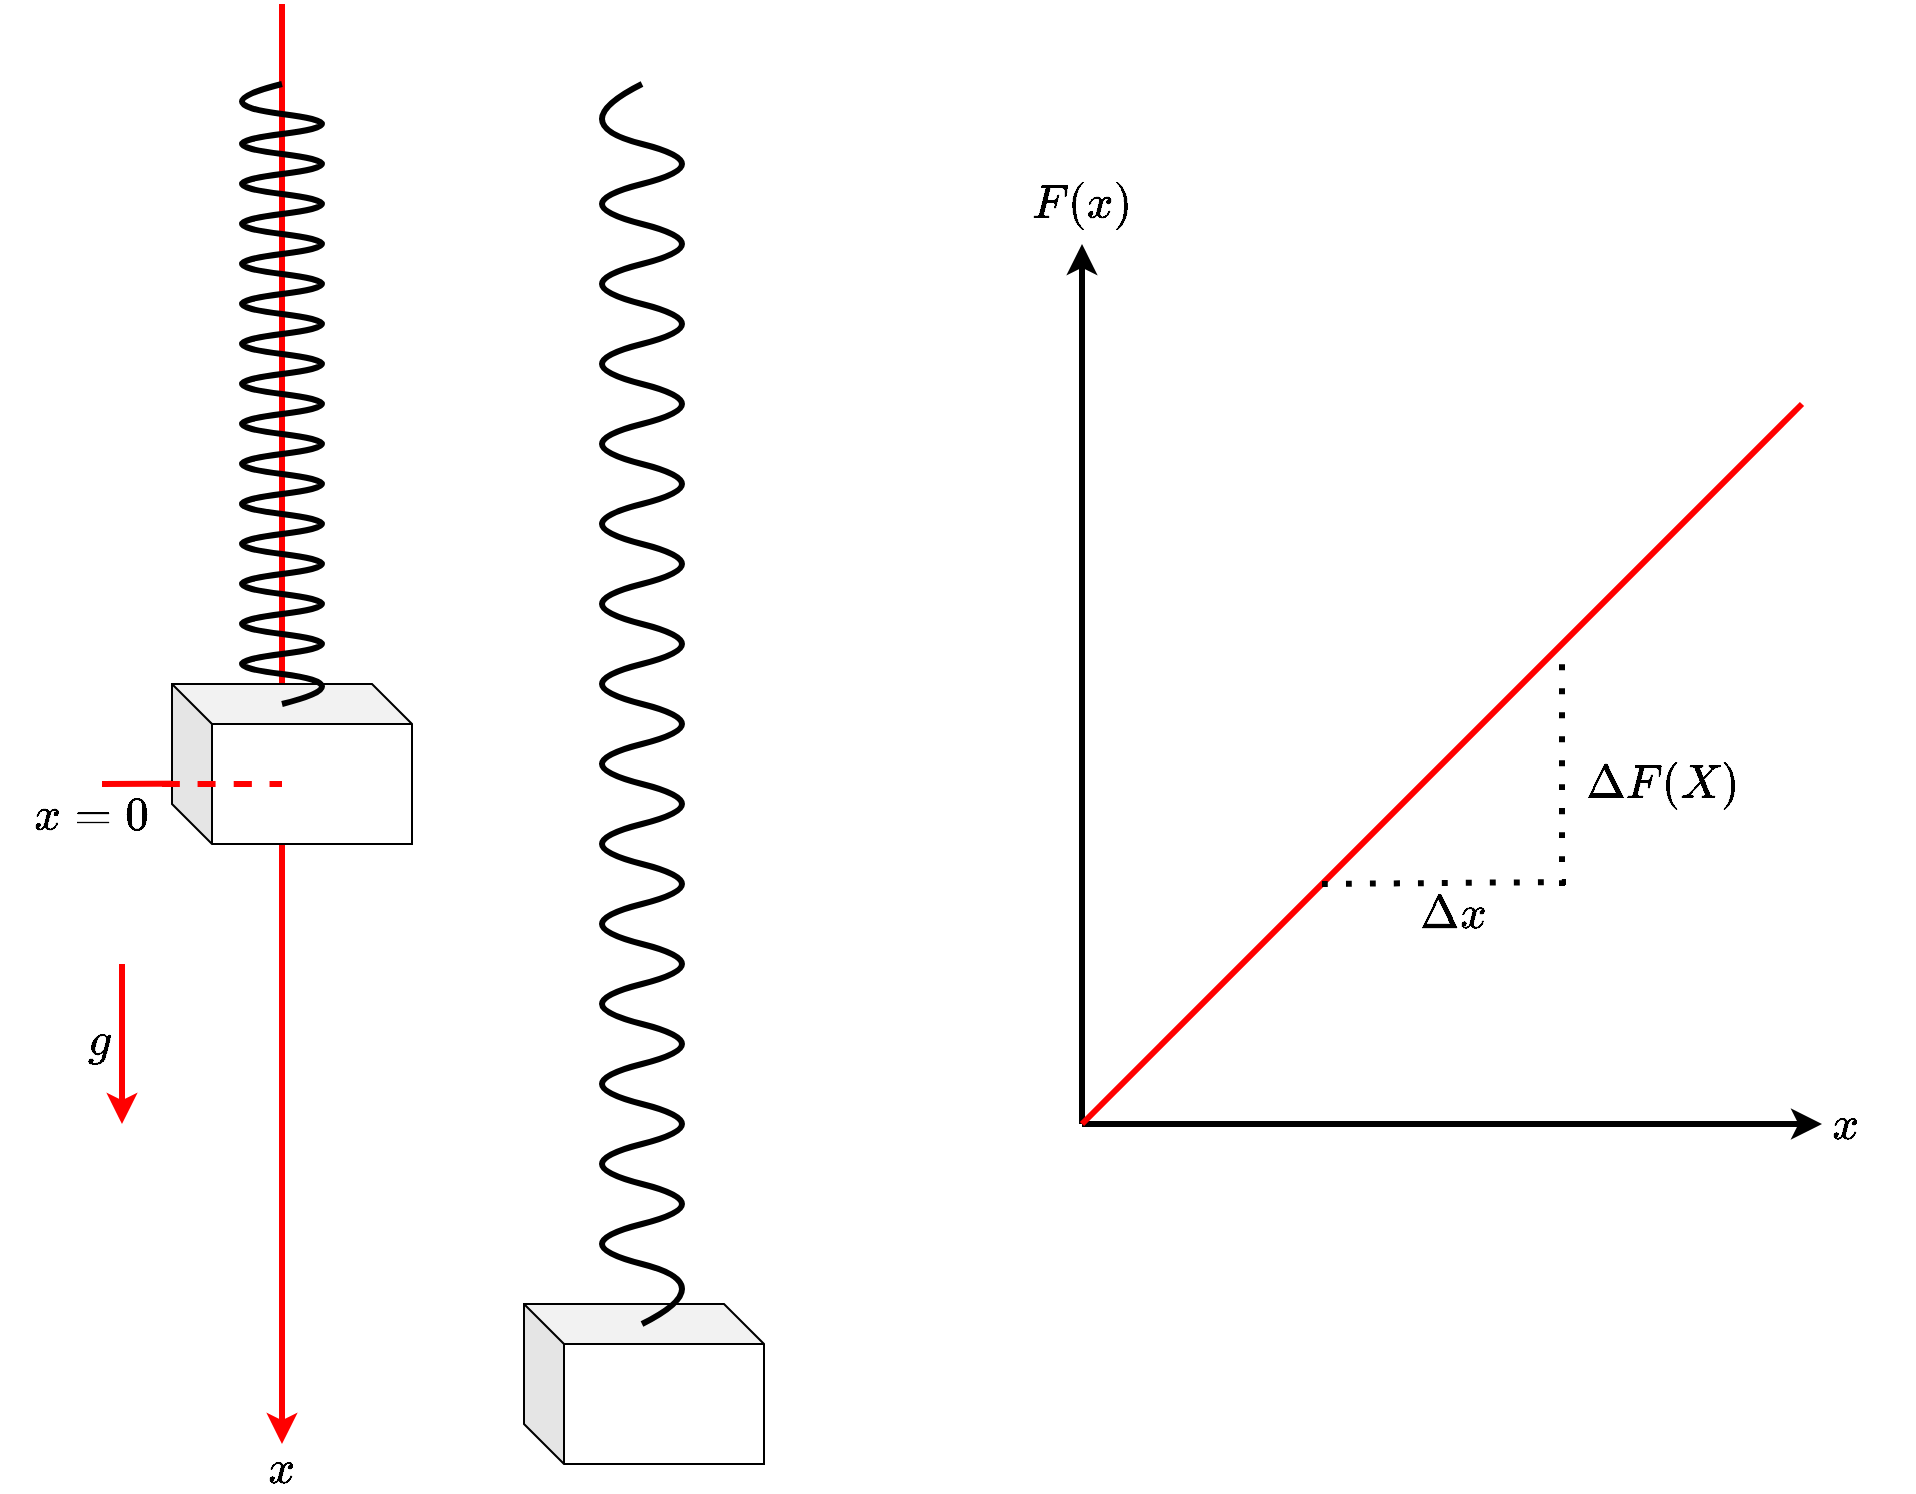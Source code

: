 <mxfile version="17.2.4" type="device"><diagram id="9VHGP-UrV87JUIps2w7W" name="Seite-1"><mxGraphModel dx="1018" dy="681" grid="1" gridSize="10" guides="1" tooltips="1" connect="1" arrows="1" fold="1" page="1" pageScale="1" pageWidth="827" pageHeight="1169" math="1" shadow="0"><root><mxCell id="0"/><mxCell id="1" parent="0"/><mxCell id="Elsk0Uv1Yggmsi70Rrns-20" value="" style="endArrow=none;html=1;fontSize=20;strokeColor=#FF0000;strokeWidth=3;curved=1;" edge="1" parent="1"><mxGeometry width="50" height="50" relative="1" as="geometry"><mxPoint x="150" y="470" as="sourcePoint"/><mxPoint x="245" y="469.5" as="targetPoint"/></mxGeometry></mxCell><mxCell id="Elsk0Uv1Yggmsi70Rrns-18" value="" style="endArrow=classic;html=1;fontSize=20;strokeColor=#FF0000;strokeWidth=3;curved=1;" edge="1" parent="1"><mxGeometry width="50" height="50" relative="1" as="geometry"><mxPoint x="240" y="80" as="sourcePoint"/><mxPoint x="240" y="800" as="targetPoint"/></mxGeometry></mxCell><mxCell id="Elsk0Uv1Yggmsi70Rrns-8" value="" style="shape=cube;whiteSpace=wrap;html=1;boundedLbl=1;backgroundOutline=1;darkOpacity=0.05;darkOpacity2=0.1;" vertex="1" parent="1"><mxGeometry x="185" y="420" width="120" height="80" as="geometry"/></mxCell><mxCell id="Elsk0Uv1Yggmsi70Rrns-4" value="" style="shape=cube;whiteSpace=wrap;html=1;boundedLbl=1;backgroundOutline=1;darkOpacity=0.05;darkOpacity2=0.1;" vertex="1" parent="1"><mxGeometry x="361" y="730" width="120" height="80" as="geometry"/></mxCell><mxCell id="Elsk0Uv1Yggmsi70Rrns-2" value="" style="endArrow=none;html=1;curved=1;strokeWidth=3;" edge="1" parent="1"><mxGeometry width="50" height="50" relative="1" as="geometry"><mxPoint x="420" y="740" as="sourcePoint"/><mxPoint x="420" y="120" as="targetPoint"/><Array as="points"><mxPoint x="460" y="720"/><mxPoint x="380" y="700"/><mxPoint x="460" y="680"/><mxPoint x="380" y="660"/><mxPoint x="460" y="640"/><mxPoint x="380" y="620"/><mxPoint x="460" y="600"/><mxPoint x="380" y="580"/><mxPoint x="460" y="560"/><mxPoint x="380" y="540"/><mxPoint x="460" y="520"/><mxPoint x="380" y="500"/><mxPoint x="460" y="480"/><mxPoint x="380" y="460"/><mxPoint x="460" y="440"/><mxPoint x="380" y="420"/><mxPoint x="460" y="400"/><mxPoint x="380" y="380"/><mxPoint x="460" y="360"/><mxPoint x="380" y="340"/><mxPoint x="460" y="320"/><mxPoint x="380" y="300"/><mxPoint x="460" y="280"/><mxPoint x="380" y="260"/><mxPoint x="460" y="240"/><mxPoint x="380" y="220"/><mxPoint x="460" y="200"/><mxPoint x="380" y="180"/><mxPoint x="460" y="160"/><mxPoint x="380" y="140"/></Array></mxGeometry></mxCell><mxCell id="Elsk0Uv1Yggmsi70Rrns-7" value="" style="endArrow=none;html=1;strokeWidth=3;curved=1;" edge="1" parent="1"><mxGeometry width="50" height="50" relative="1" as="geometry"><mxPoint x="240" y="430" as="sourcePoint"/><mxPoint x="240" y="120" as="targetPoint"/><Array as="points"><mxPoint x="280" y="420"/><mxPoint x="200" y="410"/><mxPoint x="280" y="400"/><mxPoint x="200" y="390"/><mxPoint x="280" y="380"/><mxPoint x="200" y="370"/><mxPoint x="280" y="360"/><mxPoint x="200" y="350"/><mxPoint x="280" y="340"/><mxPoint x="200" y="330"/><mxPoint x="280" y="320"/><mxPoint x="200" y="310"/><mxPoint x="280" y="300"/><mxPoint x="200" y="290"/><mxPoint x="280" y="280"/><mxPoint x="200" y="270"/><mxPoint x="280" y="260"/><mxPoint x="200" y="250"/><mxPoint x="280" y="240"/><mxPoint x="200" y="230"/><mxPoint x="280" y="220"/><mxPoint x="200" y="210"/><mxPoint x="280" y="200"/><mxPoint x="200" y="190"/><mxPoint x="280" y="180"/><mxPoint x="200" y="170"/><mxPoint x="280" y="160"/><mxPoint x="200" y="150"/><mxPoint x="280" y="140"/><mxPoint x="200" y="130"/></Array></mxGeometry></mxCell><mxCell id="Elsk0Uv1Yggmsi70Rrns-9" value="" style="endArrow=classic;html=1;strokeWidth=3;curved=1;" edge="1" parent="1"><mxGeometry width="50" height="50" relative="1" as="geometry"><mxPoint x="640" y="640" as="sourcePoint"/><mxPoint x="640" y="200" as="targetPoint"/></mxGeometry></mxCell><mxCell id="Elsk0Uv1Yggmsi70Rrns-10" value="" style="endArrow=classic;html=1;strokeWidth=3;curved=1;" edge="1" parent="1"><mxGeometry width="50" height="50" relative="1" as="geometry"><mxPoint x="640" y="640" as="sourcePoint"/><mxPoint x="1010" y="640" as="targetPoint"/></mxGeometry></mxCell><mxCell id="Elsk0Uv1Yggmsi70Rrns-11" value="" style="endArrow=none;html=1;strokeWidth=3;curved=1;strokeColor=#FF0000;" edge="1" parent="1"><mxGeometry width="50" height="50" relative="1" as="geometry"><mxPoint x="640" y="640" as="sourcePoint"/><mxPoint x="1000" y="280" as="targetPoint"/></mxGeometry></mxCell><mxCell id="Elsk0Uv1Yggmsi70Rrns-12" value="&lt;font style=&quot;font-size: 20px&quot;&gt;$$F(x)$$&lt;/font&gt;" style="text;html=1;resizable=0;autosize=1;align=center;verticalAlign=middle;points=[];fillColor=none;strokeColor=none;rounded=0;" vertex="1" parent="1"><mxGeometry x="590" y="170" width="100" height="20" as="geometry"/></mxCell><mxCell id="Elsk0Uv1Yggmsi70Rrns-13" value="&lt;font style=&quot;font-size: 20px&quot;&gt;$$x$$&lt;/font&gt;" style="text;html=1;resizable=0;autosize=1;align=center;verticalAlign=middle;points=[];fillColor=none;strokeColor=none;rounded=0;" vertex="1" parent="1"><mxGeometry x="986" y="630" width="70" height="20" as="geometry"/></mxCell><mxCell id="Elsk0Uv1Yggmsi70Rrns-14" value="" style="endArrow=none;dashed=1;html=1;dashPattern=1 3;strokeWidth=3;fontSize=20;curved=1;" edge="1" parent="1"><mxGeometry width="50" height="50" relative="1" as="geometry"><mxPoint x="760" y="520" as="sourcePoint"/><mxPoint x="882" y="519" as="targetPoint"/></mxGeometry></mxCell><mxCell id="Elsk0Uv1Yggmsi70Rrns-15" value="" style="endArrow=none;dashed=1;html=1;dashPattern=1 3;strokeWidth=3;fontSize=20;curved=1;" edge="1" parent="1"><mxGeometry width="50" height="50" relative="1" as="geometry"><mxPoint x="880" y="521" as="sourcePoint"/><mxPoint x="880" y="401" as="targetPoint"/></mxGeometry></mxCell><mxCell id="Elsk0Uv1Yggmsi70Rrns-16" value="&lt;font style=&quot;font-size: 20px&quot;&gt;$$\Delta x$$&lt;/font&gt;" style="text;html=1;resizable=0;autosize=1;align=center;verticalAlign=middle;points=[];fillColor=none;strokeColor=none;rounded=0;" vertex="1" parent="1"><mxGeometry x="760" y="525" width="130" height="20" as="geometry"/></mxCell><mxCell id="Elsk0Uv1Yggmsi70Rrns-17" value="&lt;font style=&quot;font-size: 20px&quot;&gt;$$\Delta F(X)$$&lt;/font&gt;" style="text;html=1;resizable=0;autosize=1;align=center;verticalAlign=middle;points=[];fillColor=none;strokeColor=none;rounded=0;" vertex="1" parent="1"><mxGeometry x="850" y="460" width="160" height="20" as="geometry"/></mxCell><mxCell id="Elsk0Uv1Yggmsi70Rrns-19" value="&lt;font style=&quot;font-size: 20px&quot;&gt;$$x$$&lt;/font&gt;" style="text;html=1;resizable=0;autosize=1;align=center;verticalAlign=middle;points=[];fillColor=none;strokeColor=none;rounded=0;" vertex="1" parent="1"><mxGeometry x="204" y="802" width="70" height="20" as="geometry"/></mxCell><mxCell id="Elsk0Uv1Yggmsi70Rrns-21" value="" style="endArrow=none;dashed=1;html=1;fontSize=20;strokeColor=#FF0000;strokeWidth=3;curved=1;" edge="1" parent="1"><mxGeometry width="50" height="50" relative="1" as="geometry"><mxPoint x="180" y="470" as="sourcePoint"/><mxPoint x="240" y="470" as="targetPoint"/></mxGeometry></mxCell><mxCell id="Elsk0Uv1Yggmsi70Rrns-22" value="&lt;font style=&quot;font-size: 20px&quot;&gt;$$x=0$$&lt;/font&gt;" style="text;html=1;resizable=0;autosize=1;align=center;verticalAlign=middle;points=[];fillColor=none;strokeColor=none;rounded=0;" vertex="1" parent="1"><mxGeometry x="99" y="475" width="90" height="20" as="geometry"/></mxCell><mxCell id="Elsk0Uv1Yggmsi70Rrns-23" value="" style="endArrow=classic;html=1;fontSize=20;strokeColor=#FF0000;strokeWidth=3;curved=1;" edge="1" parent="1"><mxGeometry width="50" height="50" relative="1" as="geometry"><mxPoint x="160" y="560" as="sourcePoint"/><mxPoint x="160" y="640" as="targetPoint"/></mxGeometry></mxCell><mxCell id="Elsk0Uv1Yggmsi70Rrns-24" value="&lt;font style=&quot;font-size: 20px&quot;&gt;$$g$$&lt;/font&gt;" style="text;html=1;resizable=0;autosize=1;align=center;verticalAlign=middle;points=[];fillColor=none;strokeColor=none;rounded=0;" vertex="1" parent="1"><mxGeometry x="113" y="588" width="70" height="20" as="geometry"/></mxCell></root></mxGraphModel></diagram></mxfile>